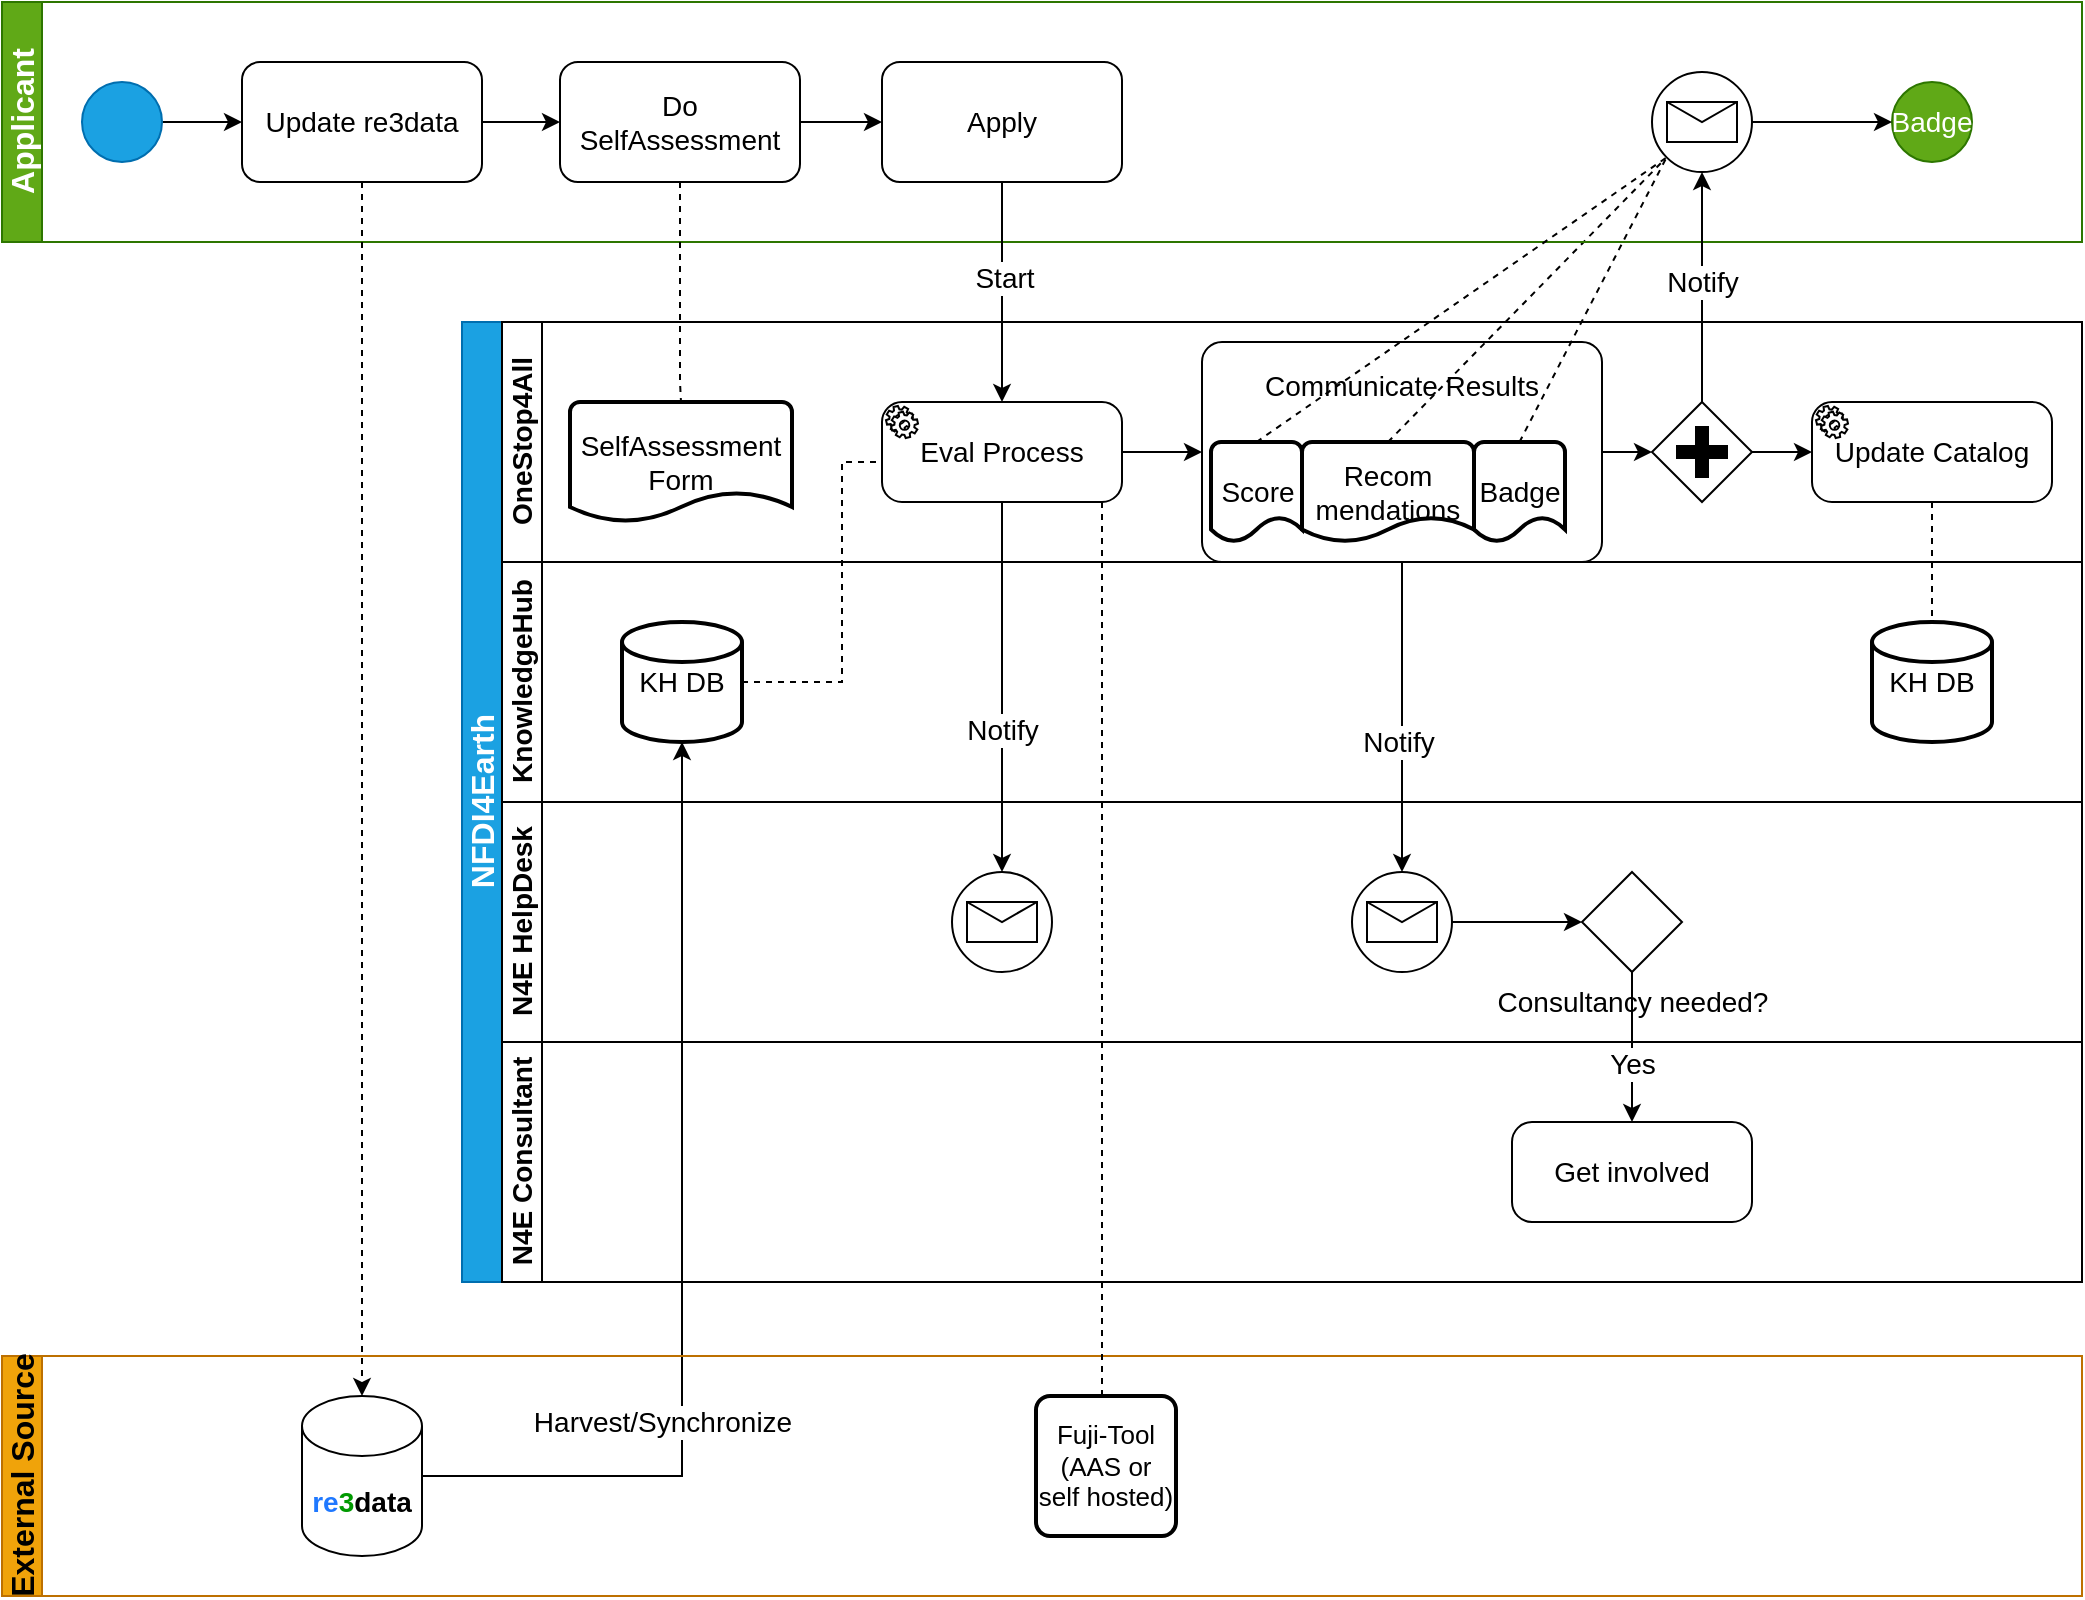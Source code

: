<mxfile version="24.6.4" type="github">
  <diagram id="prtHgNgQTEPvFCAcTncT" name="Page-1">
    <mxGraphModel dx="1434" dy="680" grid="1" gridSize="10" guides="1" tooltips="1" connect="1" arrows="1" fold="1" page="1" pageScale="1" pageWidth="1169" pageHeight="827" math="0" shadow="0">
      <root>
        <mxCell id="0" />
        <mxCell id="1" parent="0" />
        <mxCell id="dNxyNK7c78bLwvsdeMH5-19" value="NFDI4Earth" style="swimlane;html=1;childLayout=stackLayout;resizeParent=1;resizeParentMax=0;horizontal=0;startSize=20;horizontalStack=0;fillColor=#1ba1e2;fontColor=#ffffff;strokeColor=#006EAF;fontSize=16;" parent="1" vertex="1">
          <mxGeometry x="270" y="190" width="810" height="480" as="geometry" />
        </mxCell>
        <mxCell id="dNxyNK7c78bLwvsdeMH5-21" value="OneStop4All" style="swimlane;html=1;startSize=20;horizontal=0;fontSize=14;" parent="dNxyNK7c78bLwvsdeMH5-19" vertex="1">
          <mxGeometry x="20" width="790" height="120" as="geometry">
            <mxRectangle x="20" y="120" width="430" height="30" as="alternateBounds" />
          </mxGeometry>
        </mxCell>
        <mxCell id="2lcCUF3nb1PlsJxBdxmF-54" value="SelfAssessment Form" style="strokeWidth=2;html=1;shape=mxgraph.flowchart.document2;whiteSpace=wrap;size=0.25;fontSize=14;" parent="dNxyNK7c78bLwvsdeMH5-21" vertex="1">
          <mxGeometry x="34" y="40" width="111" height="60" as="geometry" />
        </mxCell>
        <mxCell id="2lcCUF3nb1PlsJxBdxmF-61" value="Eval Process" style="points=[[0.25,0,0],[0.5,0,0],[0.75,0,0],[1,0.25,0],[1,0.5,0],[1,0.75,0],[0.75,1,0],[0.5,1,0],[0.25,1,0],[0,0.75,0],[0,0.5,0],[0,0.25,0]];shape=mxgraph.bpmn.task;whiteSpace=wrap;rectStyle=rounded;size=10;html=1;container=1;expand=0;collapsible=0;taskMarker=service;fontSize=14;" parent="dNxyNK7c78bLwvsdeMH5-21" vertex="1">
          <mxGeometry x="190" y="40" width="120" height="50" as="geometry" />
        </mxCell>
        <mxCell id="2lcCUF3nb1PlsJxBdxmF-70" value="&lt;div style=&quot;font-size: 14px;&quot;&gt;Communicate Results&lt;/div&gt;&lt;div style=&quot;font-size: 14px;&quot;&gt;&lt;br style=&quot;font-size: 14px;&quot;&gt;&lt;/div&gt;&lt;div style=&quot;font-size: 14px;&quot;&gt;&lt;br style=&quot;font-size: 14px;&quot;&gt;&lt;/div&gt;&lt;div style=&quot;font-size: 14px;&quot;&gt;&lt;br style=&quot;font-size: 14px;&quot;&gt;&lt;/div&gt;&lt;div style=&quot;font-size: 14px;&quot;&gt;&lt;br style=&quot;font-size: 14px;&quot;&gt;&lt;/div&gt;" style="points=[[0.25,0,0],[0.5,0,0],[0.75,0,0],[1,0.25,0],[1,0.5,0],[1,0.75,0],[0.75,1,0],[0.5,1,0],[0.25,1,0],[0,0.75,0],[0,0.5,0],[0,0.25,0]];shape=mxgraph.bpmn.task;whiteSpace=wrap;rectStyle=rounded;size=10;html=1;container=1;expand=0;collapsible=0;taskMarker=abstract;fontSize=14;" parent="dNxyNK7c78bLwvsdeMH5-21" vertex="1">
          <mxGeometry x="350" y="10" width="200" height="110" as="geometry" />
        </mxCell>
        <mxCell id="2lcCUF3nb1PlsJxBdxmF-90" value="Score" style="strokeWidth=2;html=1;shape=mxgraph.flowchart.document2;whiteSpace=wrap;size=0.25;fontSize=14;" parent="2lcCUF3nb1PlsJxBdxmF-70" vertex="1">
          <mxGeometry x="4.5" y="50" width="45.5" height="50" as="geometry" />
        </mxCell>
        <mxCell id="2lcCUF3nb1PlsJxBdxmF-94" style="rounded=0;orthogonalLoop=1;jettySize=auto;html=1;exitX=0.5;exitY=0;exitDx=0;exitDy=0;exitPerimeter=0;endArrow=none;endFill=0;dashed=1;" parent="2lcCUF3nb1PlsJxBdxmF-70" source="2lcCUF3nb1PlsJxBdxmF-91" edge="1">
          <mxGeometry relative="1" as="geometry">
            <mxPoint x="230" y="-90" as="targetPoint" />
          </mxGeometry>
        </mxCell>
        <mxCell id="2lcCUF3nb1PlsJxBdxmF-91" value="&lt;div style=&quot;font-size: 14px;&quot;&gt;Recom&lt;/div&gt;&lt;div style=&quot;font-size: 14px;&quot;&gt;mendations&lt;/div&gt;" style="strokeWidth=2;html=1;shape=mxgraph.flowchart.document2;whiteSpace=wrap;size=0.25;fontSize=14;" parent="2lcCUF3nb1PlsJxBdxmF-70" vertex="1">
          <mxGeometry x="50" y="50" width="86" height="50" as="geometry" />
        </mxCell>
        <mxCell id="2lcCUF3nb1PlsJxBdxmF-92" value="Badge" style="strokeWidth=2;html=1;shape=mxgraph.flowchart.document2;whiteSpace=wrap;size=0.25;fontSize=14;" parent="2lcCUF3nb1PlsJxBdxmF-70" vertex="1">
          <mxGeometry x="136" y="50" width="45.5" height="50" as="geometry" />
        </mxCell>
        <mxCell id="2lcCUF3nb1PlsJxBdxmF-71" style="edgeStyle=orthogonalEdgeStyle;rounded=0;orthogonalLoop=1;jettySize=auto;html=1;entryX=0;entryY=0.5;entryDx=0;entryDy=0;entryPerimeter=0;" parent="dNxyNK7c78bLwvsdeMH5-21" source="2lcCUF3nb1PlsJxBdxmF-61" target="2lcCUF3nb1PlsJxBdxmF-70" edge="1">
          <mxGeometry relative="1" as="geometry" />
        </mxCell>
        <mxCell id="2lcCUF3nb1PlsJxBdxmF-75" value="" style="points=[[0.25,0.25,0],[0.5,0,0],[0.75,0.25,0],[1,0.5,0],[0.75,0.75,0],[0.5,1,0],[0.25,0.75,0],[0,0.5,0]];shape=mxgraph.bpmn.gateway2;html=1;verticalLabelPosition=bottom;labelBackgroundColor=#ffffff;verticalAlign=top;align=center;perimeter=rhombusPerimeter;outlineConnect=0;outline=none;symbol=none;gwType=parallel;" parent="dNxyNK7c78bLwvsdeMH5-21" vertex="1">
          <mxGeometry x="575" y="40" width="50" height="50" as="geometry" />
        </mxCell>
        <mxCell id="2lcCUF3nb1PlsJxBdxmF-76" style="edgeStyle=orthogonalEdgeStyle;rounded=0;orthogonalLoop=1;jettySize=auto;html=1;entryX=0;entryY=0.5;entryDx=0;entryDy=0;entryPerimeter=0;" parent="dNxyNK7c78bLwvsdeMH5-21" source="2lcCUF3nb1PlsJxBdxmF-70" target="2lcCUF3nb1PlsJxBdxmF-75" edge="1">
          <mxGeometry relative="1" as="geometry" />
        </mxCell>
        <mxCell id="2lcCUF3nb1PlsJxBdxmF-78" value="Update Catalog" style="points=[[0.25,0,0],[0.5,0,0],[0.75,0,0],[1,0.25,0],[1,0.5,0],[1,0.75,0],[0.75,1,0],[0.5,1,0],[0.25,1,0],[0,0.75,0],[0,0.5,0],[0,0.25,0]];shape=mxgraph.bpmn.task;whiteSpace=wrap;rectStyle=rounded;size=10;html=1;container=1;expand=0;collapsible=0;taskMarker=service;fontSize=14;" parent="dNxyNK7c78bLwvsdeMH5-21" vertex="1">
          <mxGeometry x="655" y="40" width="120" height="50" as="geometry" />
        </mxCell>
        <mxCell id="2lcCUF3nb1PlsJxBdxmF-79" style="edgeStyle=orthogonalEdgeStyle;rounded=0;orthogonalLoop=1;jettySize=auto;html=1;exitX=1;exitY=0.5;exitDx=0;exitDy=0;exitPerimeter=0;entryX=0;entryY=0.5;entryDx=0;entryDy=0;entryPerimeter=0;" parent="dNxyNK7c78bLwvsdeMH5-21" source="2lcCUF3nb1PlsJxBdxmF-75" target="2lcCUF3nb1PlsJxBdxmF-78" edge="1">
          <mxGeometry relative="1" as="geometry" />
        </mxCell>
        <mxCell id="dNxyNK7c78bLwvsdeMH5-22" value="KnowledgeHub" style="swimlane;html=1;startSize=20;horizontal=0;fontSize=14;" parent="dNxyNK7c78bLwvsdeMH5-19" vertex="1">
          <mxGeometry x="20" y="120" width="790" height="120" as="geometry" />
        </mxCell>
        <mxCell id="2lcCUF3nb1PlsJxBdxmF-56" value="KH DB" style="strokeWidth=2;html=1;shape=mxgraph.flowchart.database;whiteSpace=wrap;fontSize=14;" parent="dNxyNK7c78bLwvsdeMH5-22" vertex="1">
          <mxGeometry x="60" y="30" width="60" height="60" as="geometry" />
        </mxCell>
        <mxCell id="2lcCUF3nb1PlsJxBdxmF-80" value="KH DB" style="strokeWidth=2;html=1;shape=mxgraph.flowchart.database;whiteSpace=wrap;fontSize=14;" parent="dNxyNK7c78bLwvsdeMH5-22" vertex="1">
          <mxGeometry x="685" y="30" width="60" height="60" as="geometry" />
        </mxCell>
        <mxCell id="2lcCUF3nb1PlsJxBdxmF-26" value="N4E HelpDesk" style="swimlane;html=1;startSize=20;horizontal=0;fontSize=14;" parent="dNxyNK7c78bLwvsdeMH5-19" vertex="1">
          <mxGeometry x="20" y="240" width="790" height="120" as="geometry" />
        </mxCell>
        <mxCell id="2lcCUF3nb1PlsJxBdxmF-63" value="" style="points=[[0.145,0.145,0],[0.5,0,0],[0.855,0.145,0],[1,0.5,0],[0.855,0.855,0],[0.5,1,0],[0.145,0.855,0],[0,0.5,0]];shape=mxgraph.bpmn.event;html=1;verticalLabelPosition=bottom;labelBackgroundColor=#ffffff;verticalAlign=top;align=center;perimeter=ellipsePerimeter;outlineConnect=0;aspect=fixed;outline=standard;symbol=message;" parent="2lcCUF3nb1PlsJxBdxmF-26" vertex="1">
          <mxGeometry x="225" y="35" width="50" height="50" as="geometry" />
        </mxCell>
        <mxCell id="2lcCUF3nb1PlsJxBdxmF-72" value="" style="points=[[0.145,0.145,0],[0.5,0,0],[0.855,0.145,0],[1,0.5,0],[0.855,0.855,0],[0.5,1,0],[0.145,0.855,0],[0,0.5,0]];shape=mxgraph.bpmn.event;html=1;verticalLabelPosition=bottom;labelBackgroundColor=#ffffff;verticalAlign=top;align=center;perimeter=ellipsePerimeter;outlineConnect=0;aspect=fixed;outline=standard;symbol=message;" parent="2lcCUF3nb1PlsJxBdxmF-26" vertex="1">
          <mxGeometry x="425" y="35" width="50" height="50" as="geometry" />
        </mxCell>
        <mxCell id="2lcCUF3nb1PlsJxBdxmF-85" value="Consultancy needed?" style="points=[[0.25,0.25,0],[0.5,0,0],[0.75,0.25,0],[1,0.5,0],[0.75,0.75,0],[0.5,1,0],[0.25,0.75,0],[0,0.5,0]];shape=mxgraph.bpmn.gateway2;html=1;verticalLabelPosition=bottom;labelBackgroundColor=#ffffff;verticalAlign=top;align=center;perimeter=rhombusPerimeter;outlineConnect=0;outline=none;symbol=none;fontSize=14;" parent="2lcCUF3nb1PlsJxBdxmF-26" vertex="1">
          <mxGeometry x="540" y="35" width="50" height="50" as="geometry" />
        </mxCell>
        <mxCell id="2lcCUF3nb1PlsJxBdxmF-86" style="edgeStyle=orthogonalEdgeStyle;rounded=0;orthogonalLoop=1;jettySize=auto;html=1;exitX=1;exitY=0.5;exitDx=0;exitDy=0;exitPerimeter=0;entryX=0;entryY=0.5;entryDx=0;entryDy=0;entryPerimeter=0;" parent="2lcCUF3nb1PlsJxBdxmF-26" source="2lcCUF3nb1PlsJxBdxmF-72" target="2lcCUF3nb1PlsJxBdxmF-85" edge="1">
          <mxGeometry relative="1" as="geometry" />
        </mxCell>
        <mxCell id="2lcCUF3nb1PlsJxBdxmF-53" value="N4E Consultant" style="swimlane;html=1;startSize=20;horizontal=0;fontSize=14;" parent="dNxyNK7c78bLwvsdeMH5-19" vertex="1">
          <mxGeometry x="20" y="360" width="790" height="120" as="geometry" />
        </mxCell>
        <mxCell id="2lcCUF3nb1PlsJxBdxmF-89" value="Get involved" style="points=[[0.25,0,0],[0.5,0,0],[0.75,0,0],[1,0.25,0],[1,0.5,0],[1,0.75,0],[0.75,1,0],[0.5,1,0],[0.25,1,0],[0,0.75,0],[0,0.5,0],[0,0.25,0]];shape=mxgraph.bpmn.task;whiteSpace=wrap;rectStyle=rounded;size=10;html=1;container=1;expand=0;collapsible=0;taskMarker=abstract;fontSize=14;" parent="2lcCUF3nb1PlsJxBdxmF-53" vertex="1">
          <mxGeometry x="505" y="40" width="120" height="50" as="geometry" />
        </mxCell>
        <mxCell id="2lcCUF3nb1PlsJxBdxmF-64" style="edgeStyle=orthogonalEdgeStyle;rounded=0;orthogonalLoop=1;jettySize=auto;html=1;exitX=0.5;exitY=1;exitDx=0;exitDy=0;exitPerimeter=0;entryX=0.5;entryY=0;entryDx=0;entryDy=0;entryPerimeter=0;" parent="dNxyNK7c78bLwvsdeMH5-19" source="2lcCUF3nb1PlsJxBdxmF-61" target="2lcCUF3nb1PlsJxBdxmF-63" edge="1">
          <mxGeometry relative="1" as="geometry" />
        </mxCell>
        <mxCell id="2lcCUF3nb1PlsJxBdxmF-65" value="Notify" style="edgeLabel;html=1;align=center;verticalAlign=middle;resizable=0;points=[];fontSize=14;" parent="2lcCUF3nb1PlsJxBdxmF-64" vertex="1" connectable="0">
          <mxGeometry x="0.234" relative="1" as="geometry">
            <mxPoint as="offset" />
          </mxGeometry>
        </mxCell>
        <mxCell id="2lcCUF3nb1PlsJxBdxmF-67" style="edgeStyle=orthogonalEdgeStyle;rounded=0;orthogonalLoop=1;jettySize=auto;html=1;entryX=0;entryY=0.5;entryDx=0;entryDy=0;entryPerimeter=0;endArrow=none;endFill=0;dashed=1;" parent="dNxyNK7c78bLwvsdeMH5-19" source="2lcCUF3nb1PlsJxBdxmF-56" target="2lcCUF3nb1PlsJxBdxmF-61" edge="1">
          <mxGeometry relative="1" as="geometry">
            <Array as="points">
              <mxPoint x="190" y="180" />
              <mxPoint x="190" y="70" />
              <mxPoint x="210" y="70" />
            </Array>
          </mxGeometry>
        </mxCell>
        <mxCell id="2lcCUF3nb1PlsJxBdxmF-73" style="edgeStyle=orthogonalEdgeStyle;rounded=0;orthogonalLoop=1;jettySize=auto;html=1;exitX=0.5;exitY=1;exitDx=0;exitDy=0;exitPerimeter=0;" parent="dNxyNK7c78bLwvsdeMH5-19" source="2lcCUF3nb1PlsJxBdxmF-70" target="2lcCUF3nb1PlsJxBdxmF-72" edge="1">
          <mxGeometry relative="1" as="geometry" />
        </mxCell>
        <mxCell id="2lcCUF3nb1PlsJxBdxmF-74" value="Notify" style="edgeLabel;html=1;align=center;verticalAlign=middle;resizable=0;points=[];fontSize=14;" parent="2lcCUF3nb1PlsJxBdxmF-73" vertex="1" connectable="0">
          <mxGeometry x="0.157" y="-2" relative="1" as="geometry">
            <mxPoint as="offset" />
          </mxGeometry>
        </mxCell>
        <mxCell id="2lcCUF3nb1PlsJxBdxmF-81" style="edgeStyle=orthogonalEdgeStyle;rounded=0;orthogonalLoop=1;jettySize=auto;html=1;exitX=0.5;exitY=1;exitDx=0;exitDy=0;exitPerimeter=0;entryX=0.5;entryY=0;entryDx=0;entryDy=0;entryPerimeter=0;endArrow=none;endFill=0;dashed=1;" parent="dNxyNK7c78bLwvsdeMH5-19" source="2lcCUF3nb1PlsJxBdxmF-78" target="2lcCUF3nb1PlsJxBdxmF-80" edge="1">
          <mxGeometry relative="1" as="geometry" />
        </mxCell>
        <mxCell id="2lcCUF3nb1PlsJxBdxmF-87" style="edgeStyle=orthogonalEdgeStyle;rounded=0;orthogonalLoop=1;jettySize=auto;html=1;exitX=0.5;exitY=1;exitDx=0;exitDy=0;exitPerimeter=0;entryX=0.5;entryY=0;entryDx=0;entryDy=0;entryPerimeter=0;" parent="dNxyNK7c78bLwvsdeMH5-19" source="2lcCUF3nb1PlsJxBdxmF-85" target="2lcCUF3nb1PlsJxBdxmF-89" edge="1">
          <mxGeometry relative="1" as="geometry">
            <mxPoint x="545" y="400" as="targetPoint" />
          </mxGeometry>
        </mxCell>
        <mxCell id="2lcCUF3nb1PlsJxBdxmF-88" value="Yes" style="edgeLabel;html=1;align=center;verticalAlign=middle;resizable=0;points=[];fontSize=14;" parent="2lcCUF3nb1PlsJxBdxmF-87" vertex="1" connectable="0">
          <mxGeometry x="0.232" relative="1" as="geometry">
            <mxPoint as="offset" />
          </mxGeometry>
        </mxCell>
        <mxCell id="dNxyNK7c78bLwvsdeMH5-20" value="Applicant" style="swimlane;html=1;startSize=20;horizontal=0;fillColor=#60a917;fontColor=#ffffff;strokeColor=#2D7600;fontSize=16;" parent="1" vertex="1">
          <mxGeometry x="40" y="30" width="1040" height="120" as="geometry" />
        </mxCell>
        <mxCell id="dNxyNK7c78bLwvsdeMH5-25" value="" style="edgeStyle=orthogonalEdgeStyle;rounded=0;orthogonalLoop=1;jettySize=auto;html=1;" parent="dNxyNK7c78bLwvsdeMH5-20" source="dNxyNK7c78bLwvsdeMH5-23" edge="1">
          <mxGeometry relative="1" as="geometry">
            <mxPoint x="120" y="60" as="targetPoint" />
          </mxGeometry>
        </mxCell>
        <mxCell id="dNxyNK7c78bLwvsdeMH5-23" value="" style="ellipse;whiteSpace=wrap;html=1;fillColor=#1ba1e2;fontColor=#ffffff;strokeColor=#006EAF;" parent="dNxyNK7c78bLwvsdeMH5-20" vertex="1">
          <mxGeometry x="40" y="40" width="40" height="40" as="geometry" />
        </mxCell>
        <mxCell id="dNxyNK7c78bLwvsdeMH5-32" value="Badge" style="ellipse;whiteSpace=wrap;html=1;fillColor=#60a917;fontColor=#ffffff;strokeColor=#2D7600;fontSize=14;" parent="dNxyNK7c78bLwvsdeMH5-20" vertex="1">
          <mxGeometry x="945" y="40" width="40" height="40" as="geometry" />
        </mxCell>
        <mxCell id="2lcCUF3nb1PlsJxBdxmF-50" value="" style="edgeStyle=orthogonalEdgeStyle;rounded=0;orthogonalLoop=1;jettySize=auto;html=1;" parent="dNxyNK7c78bLwvsdeMH5-20" source="2lcCUF3nb1PlsJxBdxmF-24" target="2lcCUF3nb1PlsJxBdxmF-49" edge="1">
          <mxGeometry relative="1" as="geometry" />
        </mxCell>
        <mxCell id="2lcCUF3nb1PlsJxBdxmF-24" value="Update re3data" style="rounded=1;whiteSpace=wrap;html=1;fontSize=14;" parent="dNxyNK7c78bLwvsdeMH5-20" vertex="1">
          <mxGeometry x="120" y="30" width="120" height="60" as="geometry" />
        </mxCell>
        <mxCell id="2lcCUF3nb1PlsJxBdxmF-59" style="edgeStyle=orthogonalEdgeStyle;rounded=0;orthogonalLoop=1;jettySize=auto;html=1;" parent="dNxyNK7c78bLwvsdeMH5-20" source="2lcCUF3nb1PlsJxBdxmF-49" edge="1">
          <mxGeometry relative="1" as="geometry">
            <mxPoint x="440" y="60" as="targetPoint" />
          </mxGeometry>
        </mxCell>
        <mxCell id="2lcCUF3nb1PlsJxBdxmF-49" value="Do SelfAssessment" style="rounded=1;whiteSpace=wrap;html=1;fontSize=14;" parent="dNxyNK7c78bLwvsdeMH5-20" vertex="1">
          <mxGeometry x="279" y="30" width="120" height="60" as="geometry" />
        </mxCell>
        <mxCell id="2lcCUF3nb1PlsJxBdxmF-60" value="Apply" style="rounded=1;whiteSpace=wrap;html=1;fontSize=14;" parent="dNxyNK7c78bLwvsdeMH5-20" vertex="1">
          <mxGeometry x="440" y="30" width="120" height="60" as="geometry" />
        </mxCell>
        <mxCell id="2lcCUF3nb1PlsJxBdxmF-25" style="edgeStyle=orthogonalEdgeStyle;rounded=0;orthogonalLoop=1;jettySize=auto;html=1;entryX=0.5;entryY=0;entryDx=0;entryDy=0;entryPerimeter=0;dashed=1;" parent="1" source="2lcCUF3nb1PlsJxBdxmF-24" target="2lcCUF3nb1PlsJxBdxmF-20" edge="1">
          <mxGeometry relative="1" as="geometry" />
        </mxCell>
        <mxCell id="2lcCUF3nb1PlsJxBdxmF-55" style="edgeStyle=orthogonalEdgeStyle;rounded=0;orthogonalLoop=1;jettySize=auto;html=1;entryX=0.5;entryY=0;entryDx=0;entryDy=0;entryPerimeter=0;dashed=1;endArrow=none;endFill=0;" parent="1" source="2lcCUF3nb1PlsJxBdxmF-49" target="2lcCUF3nb1PlsJxBdxmF-54" edge="1">
          <mxGeometry relative="1" as="geometry">
            <Array as="points">
              <mxPoint x="379" y="220" />
              <mxPoint x="380" y="220" />
            </Array>
          </mxGeometry>
        </mxCell>
        <mxCell id="2lcCUF3nb1PlsJxBdxmF-57" style="edgeStyle=orthogonalEdgeStyle;rounded=0;orthogonalLoop=1;jettySize=auto;html=1;entryX=1;entryY=0.5;entryDx=0;entryDy=0;entryPerimeter=0;startArrow=classic;startFill=1;endArrow=none;endFill=0;" parent="1" source="2lcCUF3nb1PlsJxBdxmF-56" target="2lcCUF3nb1PlsJxBdxmF-20" edge="1">
          <mxGeometry relative="1" as="geometry">
            <Array as="points">
              <mxPoint x="380" y="767" />
            </Array>
          </mxGeometry>
        </mxCell>
        <mxCell id="2lcCUF3nb1PlsJxBdxmF-58" value="Harvest/Synchronize" style="edgeLabel;html=1;align=center;verticalAlign=middle;resizable=0;points=[];fontSize=14;" parent="2lcCUF3nb1PlsJxBdxmF-57" vertex="1" connectable="0">
          <mxGeometry x="-0.509" y="-1" relative="1" as="geometry">
            <mxPoint x="-9" y="218" as="offset" />
          </mxGeometry>
        </mxCell>
        <mxCell id="2lcCUF3nb1PlsJxBdxmF-3" value="External Source" style="swimlane;html=1;startSize=20;horizontal=0;fillColor=#f0a30a;fontColor=#000000;strokeColor=#BD7000;fontSize=16;" parent="1" vertex="1">
          <mxGeometry x="40" y="707" width="1040" height="120" as="geometry" />
        </mxCell>
        <mxCell id="2lcCUF3nb1PlsJxBdxmF-20" value="&lt;b style=&quot;font-size: 14px;&quot;&gt;&lt;font style=&quot;font-size: 14px;&quot; color=&quot;#1f78ff&quot;&gt;re&lt;/font&gt;&lt;font style=&quot;font-size: 14px;&quot; color=&quot;#009900&quot;&gt;3&lt;/font&gt;data&lt;/b&gt;" style="shape=cylinder3;whiteSpace=wrap;html=1;boundedLbl=1;backgroundOutline=1;size=15;gradientColor=#009900;fillColor=none;fontSize=14;" parent="2lcCUF3nb1PlsJxBdxmF-3" vertex="1">
          <mxGeometry x="150" y="20" width="60" height="80" as="geometry" />
        </mxCell>
        <mxCell id="2lcCUF3nb1PlsJxBdxmF-21" value="&lt;div style=&quot;font-size: 13px;&quot;&gt;Fuji-Tool&lt;/div&gt;&lt;div style=&quot;font-size: 13px;&quot;&gt;(AAS or self hosted)&lt;br style=&quot;font-size: 13px;&quot;&gt;&lt;/div&gt;" style="rounded=1;whiteSpace=wrap;html=1;absoluteArcSize=1;arcSize=14;strokeWidth=2;fontSize=13;" parent="2lcCUF3nb1PlsJxBdxmF-3" vertex="1">
          <mxGeometry x="517" y="20" width="70" height="70" as="geometry" />
        </mxCell>
        <mxCell id="2lcCUF3nb1PlsJxBdxmF-62" style="edgeStyle=orthogonalEdgeStyle;rounded=0;orthogonalLoop=1;jettySize=auto;html=1;entryX=0.5;entryY=0;entryDx=0;entryDy=0;entryPerimeter=0;" parent="1" source="2lcCUF3nb1PlsJxBdxmF-60" target="2lcCUF3nb1PlsJxBdxmF-61" edge="1">
          <mxGeometry relative="1" as="geometry" />
        </mxCell>
        <mxCell id="2lcCUF3nb1PlsJxBdxmF-66" value="Start" style="edgeLabel;html=1;align=center;verticalAlign=middle;resizable=0;points=[];fontSize=14;" parent="2lcCUF3nb1PlsJxBdxmF-62" vertex="1" connectable="0">
          <mxGeometry x="-0.13" y="1" relative="1" as="geometry">
            <mxPoint as="offset" />
          </mxGeometry>
        </mxCell>
        <mxCell id="2lcCUF3nb1PlsJxBdxmF-68" style="edgeStyle=orthogonalEdgeStyle;rounded=0;orthogonalLoop=1;jettySize=auto;html=1;dashed=1;endArrow=none;endFill=0;entryX=0.5;entryY=0;entryDx=0;entryDy=0;" parent="1" source="2lcCUF3nb1PlsJxBdxmF-61" target="2lcCUF3nb1PlsJxBdxmF-21" edge="1">
          <mxGeometry relative="1" as="geometry">
            <Array as="points">
              <mxPoint x="590" y="727" />
            </Array>
          </mxGeometry>
        </mxCell>
        <mxCell id="2lcCUF3nb1PlsJxBdxmF-77" style="edgeStyle=orthogonalEdgeStyle;rounded=0;orthogonalLoop=1;jettySize=auto;html=1;entryX=0;entryY=0.5;entryDx=0;entryDy=0;exitX=1;exitY=0.5;exitDx=0;exitDy=0;exitPerimeter=0;" parent="1" source="2lcCUF3nb1PlsJxBdxmF-82" target="dNxyNK7c78bLwvsdeMH5-32" edge="1">
          <mxGeometry relative="1" as="geometry" />
        </mxCell>
        <mxCell id="2lcCUF3nb1PlsJxBdxmF-83" value="" style="edgeStyle=orthogonalEdgeStyle;rounded=0;orthogonalLoop=1;jettySize=auto;html=1;entryX=0.5;entryY=1;entryDx=0;entryDy=0;exitX=0.5;exitY=0;exitDx=0;exitDy=0;exitPerimeter=0;entryPerimeter=0;" parent="1" source="2lcCUF3nb1PlsJxBdxmF-75" target="2lcCUF3nb1PlsJxBdxmF-82" edge="1">
          <mxGeometry relative="1" as="geometry">
            <mxPoint x="825" y="230" as="sourcePoint" />
            <mxPoint x="920" y="90" as="targetPoint" />
          </mxGeometry>
        </mxCell>
        <mxCell id="2lcCUF3nb1PlsJxBdxmF-84" value="Notify" style="edgeLabel;html=1;align=center;verticalAlign=middle;resizable=0;points=[];fontSize=14;" parent="2lcCUF3nb1PlsJxBdxmF-83" vertex="1" connectable="0">
          <mxGeometry x="-0.165" y="-2" relative="1" as="geometry">
            <mxPoint x="-2" y="-12" as="offset" />
          </mxGeometry>
        </mxCell>
        <mxCell id="2lcCUF3nb1PlsJxBdxmF-82" value="" style="points=[[0.145,0.145,0],[0.5,0,0],[0.855,0.145,0],[1,0.5,0],[0.855,0.855,0],[0.5,1,0],[0.145,0.855,0],[0,0.5,0]];shape=mxgraph.bpmn.event;html=1;verticalLabelPosition=bottom;labelBackgroundColor=#ffffff;verticalAlign=top;align=center;perimeter=ellipsePerimeter;outlineConnect=0;aspect=fixed;outline=standard;symbol=message;" parent="1" vertex="1">
          <mxGeometry x="865" y="65" width="50" height="50" as="geometry" />
        </mxCell>
        <mxCell id="2lcCUF3nb1PlsJxBdxmF-93" style="rounded=0;orthogonalLoop=1;jettySize=auto;html=1;entryX=0.145;entryY=0.855;entryDx=0;entryDy=0;entryPerimeter=0;exitX=0.5;exitY=0;exitDx=0;exitDy=0;exitPerimeter=0;endArrow=none;endFill=0;dashed=1;" parent="1" source="2lcCUF3nb1PlsJxBdxmF-92" target="2lcCUF3nb1PlsJxBdxmF-82" edge="1">
          <mxGeometry relative="1" as="geometry" />
        </mxCell>
        <mxCell id="2lcCUF3nb1PlsJxBdxmF-95" style="rounded=0;orthogonalLoop=1;jettySize=auto;html=1;exitX=0.5;exitY=0;exitDx=0;exitDy=0;exitPerimeter=0;dashed=1;endArrow=none;endFill=0;entryX=0.145;entryY=0.855;entryDx=0;entryDy=0;entryPerimeter=0;" parent="1" source="2lcCUF3nb1PlsJxBdxmF-90" target="2lcCUF3nb1PlsJxBdxmF-82" edge="1">
          <mxGeometry relative="1" as="geometry">
            <mxPoint x="870" y="120" as="targetPoint" />
          </mxGeometry>
        </mxCell>
      </root>
    </mxGraphModel>
  </diagram>
</mxfile>
